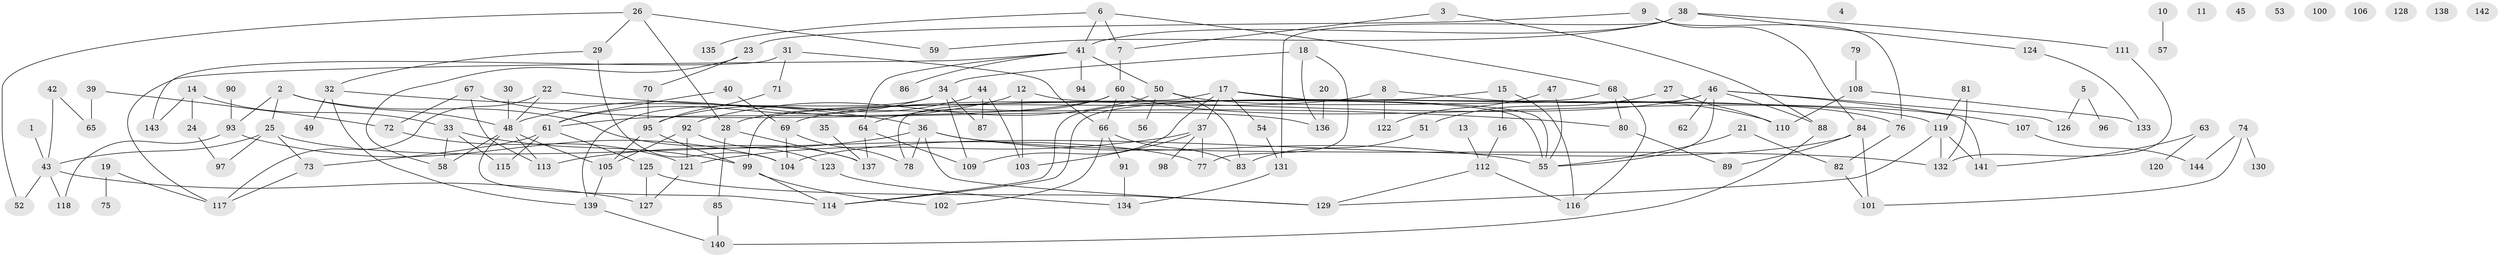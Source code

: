 // coarse degree distribution, {1: 0.13402061855670103, 4: 0.12371134020618557, 3: 0.18556701030927836, 0: 0.10309278350515463, 6: 0.12371134020618557, 5: 0.08247422680412371, 9: 0.020618556701030927, 2: 0.20618556701030927, 10: 0.010309278350515464, 7: 0.010309278350515464}
// Generated by graph-tools (version 1.1) at 2025/41/03/06/25 10:41:23]
// undirected, 144 vertices, 199 edges
graph export_dot {
graph [start="1"]
  node [color=gray90,style=filled];
  1;
  2;
  3;
  4;
  5;
  6;
  7;
  8;
  9;
  10;
  11;
  12;
  13;
  14;
  15;
  16;
  17;
  18;
  19;
  20;
  21;
  22;
  23;
  24;
  25;
  26;
  27;
  28;
  29;
  30;
  31;
  32;
  33;
  34;
  35;
  36;
  37;
  38;
  39;
  40;
  41;
  42;
  43;
  44;
  45;
  46;
  47;
  48;
  49;
  50;
  51;
  52;
  53;
  54;
  55;
  56;
  57;
  58;
  59;
  60;
  61;
  62;
  63;
  64;
  65;
  66;
  67;
  68;
  69;
  70;
  71;
  72;
  73;
  74;
  75;
  76;
  77;
  78;
  79;
  80;
  81;
  82;
  83;
  84;
  85;
  86;
  87;
  88;
  89;
  90;
  91;
  92;
  93;
  94;
  95;
  96;
  97;
  98;
  99;
  100;
  101;
  102;
  103;
  104;
  105;
  106;
  107;
  108;
  109;
  110;
  111;
  112;
  113;
  114;
  115;
  116;
  117;
  118;
  119;
  120;
  121;
  122;
  123;
  124;
  125;
  126;
  127;
  128;
  129;
  130;
  131;
  132;
  133;
  134;
  135;
  136;
  137;
  138;
  139;
  140;
  141;
  142;
  143;
  144;
  1 -- 43;
  2 -- 25;
  2 -- 48;
  2 -- 93;
  2 -- 137;
  3 -- 7;
  3 -- 88;
  5 -- 96;
  5 -- 126;
  6 -- 7;
  6 -- 41;
  6 -- 68;
  6 -- 135;
  7 -- 60;
  8 -- 28;
  8 -- 110;
  8 -- 122;
  9 -- 23;
  9 -- 76;
  9 -- 84;
  10 -- 57;
  12 -- 48;
  12 -- 55;
  12 -- 103;
  13 -- 112;
  14 -- 24;
  14 -- 33;
  14 -- 143;
  15 -- 16;
  15 -- 99;
  15 -- 116;
  16 -- 112;
  17 -- 37;
  17 -- 54;
  17 -- 55;
  17 -- 78;
  17 -- 109;
  17 -- 141;
  18 -- 34;
  18 -- 77;
  18 -- 136;
  19 -- 75;
  19 -- 117;
  20 -- 136;
  21 -- 55;
  21 -- 82;
  22 -- 48;
  22 -- 80;
  22 -- 117;
  23 -- 58;
  23 -- 70;
  24 -- 97;
  25 -- 43;
  25 -- 73;
  25 -- 77;
  25 -- 97;
  26 -- 28;
  26 -- 29;
  26 -- 52;
  26 -- 59;
  27 -- 51;
  27 -- 110;
  28 -- 85;
  28 -- 137;
  29 -- 32;
  29 -- 104;
  30 -- 48;
  31 -- 66;
  31 -- 71;
  31 -- 143;
  32 -- 36;
  32 -- 49;
  32 -- 139;
  33 -- 58;
  33 -- 99;
  33 -- 115;
  34 -- 61;
  34 -- 87;
  34 -- 109;
  34 -- 139;
  35 -- 137;
  36 -- 55;
  36 -- 78;
  36 -- 113;
  36 -- 129;
  36 -- 132;
  37 -- 77;
  37 -- 98;
  37 -- 103;
  37 -- 121;
  38 -- 41;
  38 -- 59;
  38 -- 111;
  38 -- 124;
  38 -- 131;
  39 -- 65;
  39 -- 72;
  40 -- 61;
  40 -- 69;
  41 -- 50;
  41 -- 64;
  41 -- 86;
  41 -- 94;
  41 -- 117;
  42 -- 43;
  42 -- 65;
  43 -- 52;
  43 -- 118;
  43 -- 127;
  44 -- 87;
  44 -- 95;
  44 -- 103;
  46 -- 55;
  46 -- 62;
  46 -- 69;
  46 -- 88;
  46 -- 107;
  46 -- 114;
  46 -- 126;
  47 -- 55;
  47 -- 122;
  48 -- 58;
  48 -- 105;
  48 -- 113;
  48 -- 114;
  50 -- 56;
  50 -- 76;
  50 -- 83;
  50 -- 92;
  51 -- 83;
  54 -- 131;
  60 -- 61;
  60 -- 64;
  60 -- 66;
  60 -- 119;
  61 -- 73;
  61 -- 115;
  61 -- 125;
  63 -- 120;
  63 -- 141;
  64 -- 109;
  64 -- 137;
  66 -- 83;
  66 -- 91;
  66 -- 102;
  67 -- 72;
  67 -- 113;
  67 -- 136;
  68 -- 80;
  68 -- 114;
  68 -- 116;
  69 -- 78;
  69 -- 104;
  70 -- 95;
  71 -- 95;
  72 -- 121;
  73 -- 117;
  74 -- 101;
  74 -- 130;
  74 -- 144;
  76 -- 82;
  79 -- 108;
  80 -- 89;
  81 -- 119;
  81 -- 132;
  82 -- 101;
  84 -- 89;
  84 -- 101;
  84 -- 104;
  85 -- 140;
  88 -- 140;
  90 -- 93;
  91 -- 134;
  92 -- 105;
  92 -- 121;
  92 -- 123;
  93 -- 104;
  93 -- 118;
  95 -- 99;
  95 -- 105;
  99 -- 102;
  99 -- 114;
  105 -- 139;
  107 -- 144;
  108 -- 110;
  108 -- 133;
  111 -- 132;
  112 -- 116;
  112 -- 129;
  119 -- 129;
  119 -- 132;
  119 -- 141;
  121 -- 127;
  123 -- 134;
  124 -- 133;
  125 -- 127;
  125 -- 129;
  131 -- 134;
  139 -- 140;
}
